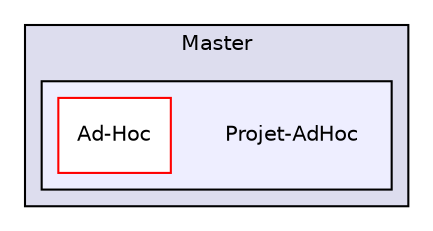 digraph "/home/maxime/Bureau/Master/Projet-AdHoc" {
  compound=true
  node [ fontsize="10", fontname="Helvetica"];
  edge [ labelfontsize="10", labelfontname="Helvetica"];
  subgraph clusterdir_8304cf29d8ac6242ae2bca0e0b14987e {
    graph [ bgcolor="#ddddee", pencolor="black", label="Master" fontname="Helvetica", fontsize="10", URL="dir_8304cf29d8ac6242ae2bca0e0b14987e.html"]
  subgraph clusterdir_ca1f71b4e4639ae8244ae2efd4827978 {
    graph [ bgcolor="#eeeeff", pencolor="black", label="" URL="dir_ca1f71b4e4639ae8244ae2efd4827978.html"];
    dir_ca1f71b4e4639ae8244ae2efd4827978 [shape=plaintext label="Projet-AdHoc"];
    dir_51327ef396d39f12a05f62207859160a [shape=box label="Ad-Hoc" color="red" fillcolor="white" style="filled" URL="dir_51327ef396d39f12a05f62207859160a.html"];
  }
  }
}

